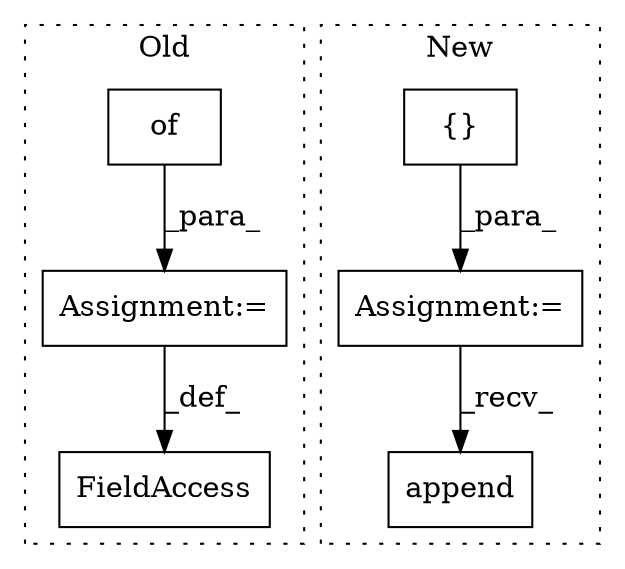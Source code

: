 digraph G {
subgraph cluster0 {
1 [label="of" a="32" s="2164" l="4" shape="box"];
5 [label="Assignment:=" a="7" s="2159" l="1" shape="box"];
6 [label="FieldAccess" a="22" s="2147" l="12" shape="box"];
label = "Old";
style="dotted";
}
subgraph cluster1 {
2 [label="append" a="32" s="2613,2699" l="7,1" shape="box"];
3 [label="{}" a="4" s="2150" l="2" shape="box"];
4 [label="Assignment:=" a="7" s="2140" l="1" shape="box"];
label = "New";
style="dotted";
}
1 -> 5 [label="_para_"];
3 -> 4 [label="_para_"];
4 -> 2 [label="_recv_"];
5 -> 6 [label="_def_"];
}